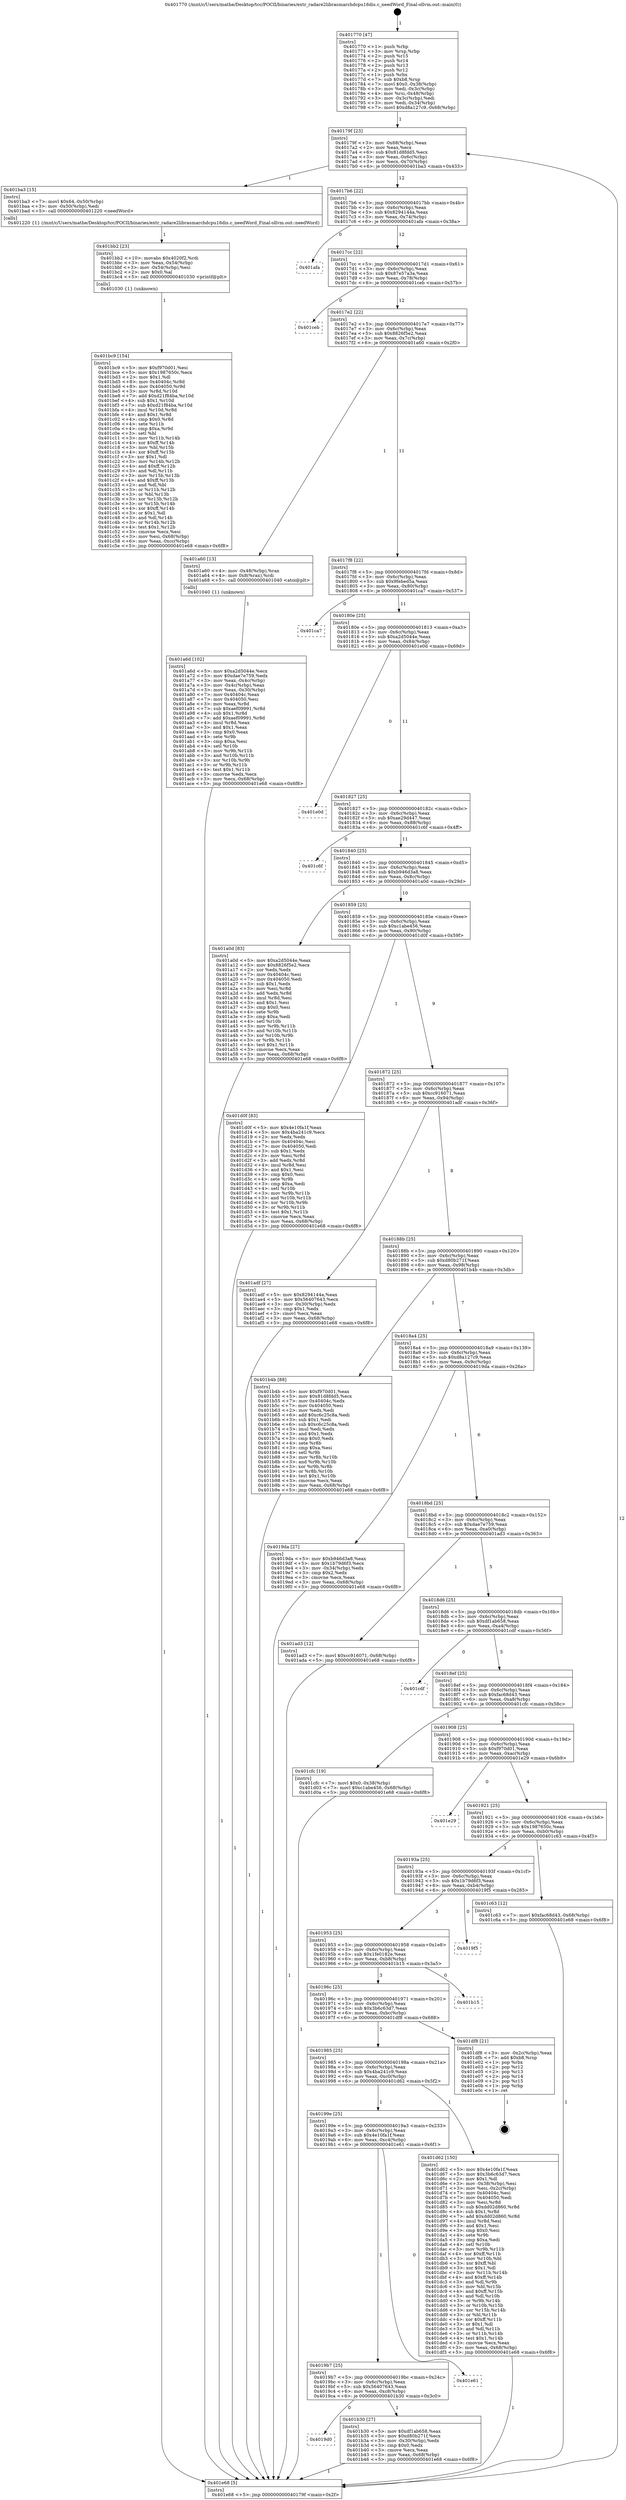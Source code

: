 digraph "0x401770" {
  label = "0x401770 (/mnt/c/Users/mathe/Desktop/tcc/POCII/binaries/extr_radare2librasmarchdcpu16dis.c_needWord_Final-ollvm.out::main(0))"
  labelloc = "t"
  node[shape=record]

  Entry [label="",width=0.3,height=0.3,shape=circle,fillcolor=black,style=filled]
  "0x40179f" [label="{
     0x40179f [23]\l
     | [instrs]\l
     &nbsp;&nbsp;0x40179f \<+3\>: mov -0x68(%rbp),%eax\l
     &nbsp;&nbsp;0x4017a2 \<+2\>: mov %eax,%ecx\l
     &nbsp;&nbsp;0x4017a4 \<+6\>: sub $0x81d8fdd5,%ecx\l
     &nbsp;&nbsp;0x4017aa \<+3\>: mov %eax,-0x6c(%rbp)\l
     &nbsp;&nbsp;0x4017ad \<+3\>: mov %ecx,-0x70(%rbp)\l
     &nbsp;&nbsp;0x4017b0 \<+6\>: je 0000000000401ba3 \<main+0x433\>\l
  }"]
  "0x401ba3" [label="{
     0x401ba3 [15]\l
     | [instrs]\l
     &nbsp;&nbsp;0x401ba3 \<+7\>: movl $0x64,-0x50(%rbp)\l
     &nbsp;&nbsp;0x401baa \<+3\>: mov -0x50(%rbp),%edi\l
     &nbsp;&nbsp;0x401bad \<+5\>: call 0000000000401220 \<needWord\>\l
     | [calls]\l
     &nbsp;&nbsp;0x401220 \{1\} (/mnt/c/Users/mathe/Desktop/tcc/POCII/binaries/extr_radare2librasmarchdcpu16dis.c_needWord_Final-ollvm.out::needWord)\l
  }"]
  "0x4017b6" [label="{
     0x4017b6 [22]\l
     | [instrs]\l
     &nbsp;&nbsp;0x4017b6 \<+5\>: jmp 00000000004017bb \<main+0x4b\>\l
     &nbsp;&nbsp;0x4017bb \<+3\>: mov -0x6c(%rbp),%eax\l
     &nbsp;&nbsp;0x4017be \<+5\>: sub $0x8294144a,%eax\l
     &nbsp;&nbsp;0x4017c3 \<+3\>: mov %eax,-0x74(%rbp)\l
     &nbsp;&nbsp;0x4017c6 \<+6\>: je 0000000000401afa \<main+0x38a\>\l
  }"]
  Exit [label="",width=0.3,height=0.3,shape=circle,fillcolor=black,style=filled,peripheries=2]
  "0x401afa" [label="{
     0x401afa\l
  }", style=dashed]
  "0x4017cc" [label="{
     0x4017cc [22]\l
     | [instrs]\l
     &nbsp;&nbsp;0x4017cc \<+5\>: jmp 00000000004017d1 \<main+0x61\>\l
     &nbsp;&nbsp;0x4017d1 \<+3\>: mov -0x6c(%rbp),%eax\l
     &nbsp;&nbsp;0x4017d4 \<+5\>: sub $0x87e57a3a,%eax\l
     &nbsp;&nbsp;0x4017d9 \<+3\>: mov %eax,-0x78(%rbp)\l
     &nbsp;&nbsp;0x4017dc \<+6\>: je 0000000000401ceb \<main+0x57b\>\l
  }"]
  "0x401bc9" [label="{
     0x401bc9 [154]\l
     | [instrs]\l
     &nbsp;&nbsp;0x401bc9 \<+5\>: mov $0xf970d01,%esi\l
     &nbsp;&nbsp;0x401bce \<+5\>: mov $0x1987650c,%ecx\l
     &nbsp;&nbsp;0x401bd3 \<+2\>: mov $0x1,%dl\l
     &nbsp;&nbsp;0x401bd5 \<+8\>: mov 0x40404c,%r8d\l
     &nbsp;&nbsp;0x401bdd \<+8\>: mov 0x404050,%r9d\l
     &nbsp;&nbsp;0x401be5 \<+3\>: mov %r8d,%r10d\l
     &nbsp;&nbsp;0x401be8 \<+7\>: add $0xd21f84ba,%r10d\l
     &nbsp;&nbsp;0x401bef \<+4\>: sub $0x1,%r10d\l
     &nbsp;&nbsp;0x401bf3 \<+7\>: sub $0xd21f84ba,%r10d\l
     &nbsp;&nbsp;0x401bfa \<+4\>: imul %r10d,%r8d\l
     &nbsp;&nbsp;0x401bfe \<+4\>: and $0x1,%r8d\l
     &nbsp;&nbsp;0x401c02 \<+4\>: cmp $0x0,%r8d\l
     &nbsp;&nbsp;0x401c06 \<+4\>: sete %r11b\l
     &nbsp;&nbsp;0x401c0a \<+4\>: cmp $0xa,%r9d\l
     &nbsp;&nbsp;0x401c0e \<+3\>: setl %bl\l
     &nbsp;&nbsp;0x401c11 \<+3\>: mov %r11b,%r14b\l
     &nbsp;&nbsp;0x401c14 \<+4\>: xor $0xff,%r14b\l
     &nbsp;&nbsp;0x401c18 \<+3\>: mov %bl,%r15b\l
     &nbsp;&nbsp;0x401c1b \<+4\>: xor $0xff,%r15b\l
     &nbsp;&nbsp;0x401c1f \<+3\>: xor $0x1,%dl\l
     &nbsp;&nbsp;0x401c22 \<+3\>: mov %r14b,%r12b\l
     &nbsp;&nbsp;0x401c25 \<+4\>: and $0xff,%r12b\l
     &nbsp;&nbsp;0x401c29 \<+3\>: and %dl,%r11b\l
     &nbsp;&nbsp;0x401c2c \<+3\>: mov %r15b,%r13b\l
     &nbsp;&nbsp;0x401c2f \<+4\>: and $0xff,%r13b\l
     &nbsp;&nbsp;0x401c33 \<+2\>: and %dl,%bl\l
     &nbsp;&nbsp;0x401c35 \<+3\>: or %r11b,%r12b\l
     &nbsp;&nbsp;0x401c38 \<+3\>: or %bl,%r13b\l
     &nbsp;&nbsp;0x401c3b \<+3\>: xor %r13b,%r12b\l
     &nbsp;&nbsp;0x401c3e \<+3\>: or %r15b,%r14b\l
     &nbsp;&nbsp;0x401c41 \<+4\>: xor $0xff,%r14b\l
     &nbsp;&nbsp;0x401c45 \<+3\>: or $0x1,%dl\l
     &nbsp;&nbsp;0x401c48 \<+3\>: and %dl,%r14b\l
     &nbsp;&nbsp;0x401c4b \<+3\>: or %r14b,%r12b\l
     &nbsp;&nbsp;0x401c4e \<+4\>: test $0x1,%r12b\l
     &nbsp;&nbsp;0x401c52 \<+3\>: cmovne %ecx,%esi\l
     &nbsp;&nbsp;0x401c55 \<+3\>: mov %esi,-0x68(%rbp)\l
     &nbsp;&nbsp;0x401c58 \<+6\>: mov %eax,-0xcc(%rbp)\l
     &nbsp;&nbsp;0x401c5e \<+5\>: jmp 0000000000401e68 \<main+0x6f8\>\l
  }"]
  "0x401ceb" [label="{
     0x401ceb\l
  }", style=dashed]
  "0x4017e2" [label="{
     0x4017e2 [22]\l
     | [instrs]\l
     &nbsp;&nbsp;0x4017e2 \<+5\>: jmp 00000000004017e7 \<main+0x77\>\l
     &nbsp;&nbsp;0x4017e7 \<+3\>: mov -0x6c(%rbp),%eax\l
     &nbsp;&nbsp;0x4017ea \<+5\>: sub $0x8826f5e2,%eax\l
     &nbsp;&nbsp;0x4017ef \<+3\>: mov %eax,-0x7c(%rbp)\l
     &nbsp;&nbsp;0x4017f2 \<+6\>: je 0000000000401a60 \<main+0x2f0\>\l
  }"]
  "0x401bb2" [label="{
     0x401bb2 [23]\l
     | [instrs]\l
     &nbsp;&nbsp;0x401bb2 \<+10\>: movabs $0x4020f2,%rdi\l
     &nbsp;&nbsp;0x401bbc \<+3\>: mov %eax,-0x54(%rbp)\l
     &nbsp;&nbsp;0x401bbf \<+3\>: mov -0x54(%rbp),%esi\l
     &nbsp;&nbsp;0x401bc2 \<+2\>: mov $0x0,%al\l
     &nbsp;&nbsp;0x401bc4 \<+5\>: call 0000000000401030 \<printf@plt\>\l
     | [calls]\l
     &nbsp;&nbsp;0x401030 \{1\} (unknown)\l
  }"]
  "0x401a60" [label="{
     0x401a60 [13]\l
     | [instrs]\l
     &nbsp;&nbsp;0x401a60 \<+4\>: mov -0x48(%rbp),%rax\l
     &nbsp;&nbsp;0x401a64 \<+4\>: mov 0x8(%rax),%rdi\l
     &nbsp;&nbsp;0x401a68 \<+5\>: call 0000000000401040 \<atoi@plt\>\l
     | [calls]\l
     &nbsp;&nbsp;0x401040 \{1\} (unknown)\l
  }"]
  "0x4017f8" [label="{
     0x4017f8 [22]\l
     | [instrs]\l
     &nbsp;&nbsp;0x4017f8 \<+5\>: jmp 00000000004017fd \<main+0x8d\>\l
     &nbsp;&nbsp;0x4017fd \<+3\>: mov -0x6c(%rbp),%eax\l
     &nbsp;&nbsp;0x401800 \<+5\>: sub $0x9febed5a,%eax\l
     &nbsp;&nbsp;0x401805 \<+3\>: mov %eax,-0x80(%rbp)\l
     &nbsp;&nbsp;0x401808 \<+6\>: je 0000000000401ca7 \<main+0x537\>\l
  }"]
  "0x4019d0" [label="{
     0x4019d0\l
  }", style=dashed]
  "0x401ca7" [label="{
     0x401ca7\l
  }", style=dashed]
  "0x40180e" [label="{
     0x40180e [25]\l
     | [instrs]\l
     &nbsp;&nbsp;0x40180e \<+5\>: jmp 0000000000401813 \<main+0xa3\>\l
     &nbsp;&nbsp;0x401813 \<+3\>: mov -0x6c(%rbp),%eax\l
     &nbsp;&nbsp;0x401816 \<+5\>: sub $0xa2d5044e,%eax\l
     &nbsp;&nbsp;0x40181b \<+6\>: mov %eax,-0x84(%rbp)\l
     &nbsp;&nbsp;0x401821 \<+6\>: je 0000000000401e0d \<main+0x69d\>\l
  }"]
  "0x401b30" [label="{
     0x401b30 [27]\l
     | [instrs]\l
     &nbsp;&nbsp;0x401b30 \<+5\>: mov $0xdf1ab658,%eax\l
     &nbsp;&nbsp;0x401b35 \<+5\>: mov $0xd80b271f,%ecx\l
     &nbsp;&nbsp;0x401b3a \<+3\>: mov -0x30(%rbp),%edx\l
     &nbsp;&nbsp;0x401b3d \<+3\>: cmp $0x0,%edx\l
     &nbsp;&nbsp;0x401b40 \<+3\>: cmove %ecx,%eax\l
     &nbsp;&nbsp;0x401b43 \<+3\>: mov %eax,-0x68(%rbp)\l
     &nbsp;&nbsp;0x401b46 \<+5\>: jmp 0000000000401e68 \<main+0x6f8\>\l
  }"]
  "0x401e0d" [label="{
     0x401e0d\l
  }", style=dashed]
  "0x401827" [label="{
     0x401827 [25]\l
     | [instrs]\l
     &nbsp;&nbsp;0x401827 \<+5\>: jmp 000000000040182c \<main+0xbc\>\l
     &nbsp;&nbsp;0x40182c \<+3\>: mov -0x6c(%rbp),%eax\l
     &nbsp;&nbsp;0x40182f \<+5\>: sub $0xae29d447,%eax\l
     &nbsp;&nbsp;0x401834 \<+6\>: mov %eax,-0x88(%rbp)\l
     &nbsp;&nbsp;0x40183a \<+6\>: je 0000000000401c6f \<main+0x4ff\>\l
  }"]
  "0x4019b7" [label="{
     0x4019b7 [25]\l
     | [instrs]\l
     &nbsp;&nbsp;0x4019b7 \<+5\>: jmp 00000000004019bc \<main+0x24c\>\l
     &nbsp;&nbsp;0x4019bc \<+3\>: mov -0x6c(%rbp),%eax\l
     &nbsp;&nbsp;0x4019bf \<+5\>: sub $0x56407643,%eax\l
     &nbsp;&nbsp;0x4019c4 \<+6\>: mov %eax,-0xc8(%rbp)\l
     &nbsp;&nbsp;0x4019ca \<+6\>: je 0000000000401b30 \<main+0x3c0\>\l
  }"]
  "0x401c6f" [label="{
     0x401c6f\l
  }", style=dashed]
  "0x401840" [label="{
     0x401840 [25]\l
     | [instrs]\l
     &nbsp;&nbsp;0x401840 \<+5\>: jmp 0000000000401845 \<main+0xd5\>\l
     &nbsp;&nbsp;0x401845 \<+3\>: mov -0x6c(%rbp),%eax\l
     &nbsp;&nbsp;0x401848 \<+5\>: sub $0xb946d3a8,%eax\l
     &nbsp;&nbsp;0x40184d \<+6\>: mov %eax,-0x8c(%rbp)\l
     &nbsp;&nbsp;0x401853 \<+6\>: je 0000000000401a0d \<main+0x29d\>\l
  }"]
  "0x401e61" [label="{
     0x401e61\l
  }", style=dashed]
  "0x401a0d" [label="{
     0x401a0d [83]\l
     | [instrs]\l
     &nbsp;&nbsp;0x401a0d \<+5\>: mov $0xa2d5044e,%eax\l
     &nbsp;&nbsp;0x401a12 \<+5\>: mov $0x8826f5e2,%ecx\l
     &nbsp;&nbsp;0x401a17 \<+2\>: xor %edx,%edx\l
     &nbsp;&nbsp;0x401a19 \<+7\>: mov 0x40404c,%esi\l
     &nbsp;&nbsp;0x401a20 \<+7\>: mov 0x404050,%edi\l
     &nbsp;&nbsp;0x401a27 \<+3\>: sub $0x1,%edx\l
     &nbsp;&nbsp;0x401a2a \<+3\>: mov %esi,%r8d\l
     &nbsp;&nbsp;0x401a2d \<+3\>: add %edx,%r8d\l
     &nbsp;&nbsp;0x401a30 \<+4\>: imul %r8d,%esi\l
     &nbsp;&nbsp;0x401a34 \<+3\>: and $0x1,%esi\l
     &nbsp;&nbsp;0x401a37 \<+3\>: cmp $0x0,%esi\l
     &nbsp;&nbsp;0x401a3a \<+4\>: sete %r9b\l
     &nbsp;&nbsp;0x401a3e \<+3\>: cmp $0xa,%edi\l
     &nbsp;&nbsp;0x401a41 \<+4\>: setl %r10b\l
     &nbsp;&nbsp;0x401a45 \<+3\>: mov %r9b,%r11b\l
     &nbsp;&nbsp;0x401a48 \<+3\>: and %r10b,%r11b\l
     &nbsp;&nbsp;0x401a4b \<+3\>: xor %r10b,%r9b\l
     &nbsp;&nbsp;0x401a4e \<+3\>: or %r9b,%r11b\l
     &nbsp;&nbsp;0x401a51 \<+4\>: test $0x1,%r11b\l
     &nbsp;&nbsp;0x401a55 \<+3\>: cmovne %ecx,%eax\l
     &nbsp;&nbsp;0x401a58 \<+3\>: mov %eax,-0x68(%rbp)\l
     &nbsp;&nbsp;0x401a5b \<+5\>: jmp 0000000000401e68 \<main+0x6f8\>\l
  }"]
  "0x401859" [label="{
     0x401859 [25]\l
     | [instrs]\l
     &nbsp;&nbsp;0x401859 \<+5\>: jmp 000000000040185e \<main+0xee\>\l
     &nbsp;&nbsp;0x40185e \<+3\>: mov -0x6c(%rbp),%eax\l
     &nbsp;&nbsp;0x401861 \<+5\>: sub $0xc1abe456,%eax\l
     &nbsp;&nbsp;0x401866 \<+6\>: mov %eax,-0x90(%rbp)\l
     &nbsp;&nbsp;0x40186c \<+6\>: je 0000000000401d0f \<main+0x59f\>\l
  }"]
  "0x40199e" [label="{
     0x40199e [25]\l
     | [instrs]\l
     &nbsp;&nbsp;0x40199e \<+5\>: jmp 00000000004019a3 \<main+0x233\>\l
     &nbsp;&nbsp;0x4019a3 \<+3\>: mov -0x6c(%rbp),%eax\l
     &nbsp;&nbsp;0x4019a6 \<+5\>: sub $0x4e10fa1f,%eax\l
     &nbsp;&nbsp;0x4019ab \<+6\>: mov %eax,-0xc4(%rbp)\l
     &nbsp;&nbsp;0x4019b1 \<+6\>: je 0000000000401e61 \<main+0x6f1\>\l
  }"]
  "0x401d0f" [label="{
     0x401d0f [83]\l
     | [instrs]\l
     &nbsp;&nbsp;0x401d0f \<+5\>: mov $0x4e10fa1f,%eax\l
     &nbsp;&nbsp;0x401d14 \<+5\>: mov $0x4ba241c9,%ecx\l
     &nbsp;&nbsp;0x401d19 \<+2\>: xor %edx,%edx\l
     &nbsp;&nbsp;0x401d1b \<+7\>: mov 0x40404c,%esi\l
     &nbsp;&nbsp;0x401d22 \<+7\>: mov 0x404050,%edi\l
     &nbsp;&nbsp;0x401d29 \<+3\>: sub $0x1,%edx\l
     &nbsp;&nbsp;0x401d2c \<+3\>: mov %esi,%r8d\l
     &nbsp;&nbsp;0x401d2f \<+3\>: add %edx,%r8d\l
     &nbsp;&nbsp;0x401d32 \<+4\>: imul %r8d,%esi\l
     &nbsp;&nbsp;0x401d36 \<+3\>: and $0x1,%esi\l
     &nbsp;&nbsp;0x401d39 \<+3\>: cmp $0x0,%esi\l
     &nbsp;&nbsp;0x401d3c \<+4\>: sete %r9b\l
     &nbsp;&nbsp;0x401d40 \<+3\>: cmp $0xa,%edi\l
     &nbsp;&nbsp;0x401d43 \<+4\>: setl %r10b\l
     &nbsp;&nbsp;0x401d47 \<+3\>: mov %r9b,%r11b\l
     &nbsp;&nbsp;0x401d4a \<+3\>: and %r10b,%r11b\l
     &nbsp;&nbsp;0x401d4d \<+3\>: xor %r10b,%r9b\l
     &nbsp;&nbsp;0x401d50 \<+3\>: or %r9b,%r11b\l
     &nbsp;&nbsp;0x401d53 \<+4\>: test $0x1,%r11b\l
     &nbsp;&nbsp;0x401d57 \<+3\>: cmovne %ecx,%eax\l
     &nbsp;&nbsp;0x401d5a \<+3\>: mov %eax,-0x68(%rbp)\l
     &nbsp;&nbsp;0x401d5d \<+5\>: jmp 0000000000401e68 \<main+0x6f8\>\l
  }"]
  "0x401872" [label="{
     0x401872 [25]\l
     | [instrs]\l
     &nbsp;&nbsp;0x401872 \<+5\>: jmp 0000000000401877 \<main+0x107\>\l
     &nbsp;&nbsp;0x401877 \<+3\>: mov -0x6c(%rbp),%eax\l
     &nbsp;&nbsp;0x40187a \<+5\>: sub $0xcc916071,%eax\l
     &nbsp;&nbsp;0x40187f \<+6\>: mov %eax,-0x94(%rbp)\l
     &nbsp;&nbsp;0x401885 \<+6\>: je 0000000000401adf \<main+0x36f\>\l
  }"]
  "0x401d62" [label="{
     0x401d62 [150]\l
     | [instrs]\l
     &nbsp;&nbsp;0x401d62 \<+5\>: mov $0x4e10fa1f,%eax\l
     &nbsp;&nbsp;0x401d67 \<+5\>: mov $0x3b6c63d7,%ecx\l
     &nbsp;&nbsp;0x401d6c \<+2\>: mov $0x1,%dl\l
     &nbsp;&nbsp;0x401d6e \<+3\>: mov -0x38(%rbp),%esi\l
     &nbsp;&nbsp;0x401d71 \<+3\>: mov %esi,-0x2c(%rbp)\l
     &nbsp;&nbsp;0x401d74 \<+7\>: mov 0x40404c,%esi\l
     &nbsp;&nbsp;0x401d7b \<+7\>: mov 0x404050,%edi\l
     &nbsp;&nbsp;0x401d82 \<+3\>: mov %esi,%r8d\l
     &nbsp;&nbsp;0x401d85 \<+7\>: sub $0xdd02d860,%r8d\l
     &nbsp;&nbsp;0x401d8c \<+4\>: sub $0x1,%r8d\l
     &nbsp;&nbsp;0x401d90 \<+7\>: add $0xdd02d860,%r8d\l
     &nbsp;&nbsp;0x401d97 \<+4\>: imul %r8d,%esi\l
     &nbsp;&nbsp;0x401d9b \<+3\>: and $0x1,%esi\l
     &nbsp;&nbsp;0x401d9e \<+3\>: cmp $0x0,%esi\l
     &nbsp;&nbsp;0x401da1 \<+4\>: sete %r9b\l
     &nbsp;&nbsp;0x401da5 \<+3\>: cmp $0xa,%edi\l
     &nbsp;&nbsp;0x401da8 \<+4\>: setl %r10b\l
     &nbsp;&nbsp;0x401dac \<+3\>: mov %r9b,%r11b\l
     &nbsp;&nbsp;0x401daf \<+4\>: xor $0xff,%r11b\l
     &nbsp;&nbsp;0x401db3 \<+3\>: mov %r10b,%bl\l
     &nbsp;&nbsp;0x401db6 \<+3\>: xor $0xff,%bl\l
     &nbsp;&nbsp;0x401db9 \<+3\>: xor $0x1,%dl\l
     &nbsp;&nbsp;0x401dbc \<+3\>: mov %r11b,%r14b\l
     &nbsp;&nbsp;0x401dbf \<+4\>: and $0xff,%r14b\l
     &nbsp;&nbsp;0x401dc3 \<+3\>: and %dl,%r9b\l
     &nbsp;&nbsp;0x401dc6 \<+3\>: mov %bl,%r15b\l
     &nbsp;&nbsp;0x401dc9 \<+4\>: and $0xff,%r15b\l
     &nbsp;&nbsp;0x401dcd \<+3\>: and %dl,%r10b\l
     &nbsp;&nbsp;0x401dd0 \<+3\>: or %r9b,%r14b\l
     &nbsp;&nbsp;0x401dd3 \<+3\>: or %r10b,%r15b\l
     &nbsp;&nbsp;0x401dd6 \<+3\>: xor %r15b,%r14b\l
     &nbsp;&nbsp;0x401dd9 \<+3\>: or %bl,%r11b\l
     &nbsp;&nbsp;0x401ddc \<+4\>: xor $0xff,%r11b\l
     &nbsp;&nbsp;0x401de0 \<+3\>: or $0x1,%dl\l
     &nbsp;&nbsp;0x401de3 \<+3\>: and %dl,%r11b\l
     &nbsp;&nbsp;0x401de6 \<+3\>: or %r11b,%r14b\l
     &nbsp;&nbsp;0x401de9 \<+4\>: test $0x1,%r14b\l
     &nbsp;&nbsp;0x401ded \<+3\>: cmovne %ecx,%eax\l
     &nbsp;&nbsp;0x401df0 \<+3\>: mov %eax,-0x68(%rbp)\l
     &nbsp;&nbsp;0x401df3 \<+5\>: jmp 0000000000401e68 \<main+0x6f8\>\l
  }"]
  "0x401adf" [label="{
     0x401adf [27]\l
     | [instrs]\l
     &nbsp;&nbsp;0x401adf \<+5\>: mov $0x8294144a,%eax\l
     &nbsp;&nbsp;0x401ae4 \<+5\>: mov $0x56407643,%ecx\l
     &nbsp;&nbsp;0x401ae9 \<+3\>: mov -0x30(%rbp),%edx\l
     &nbsp;&nbsp;0x401aec \<+3\>: cmp $0x1,%edx\l
     &nbsp;&nbsp;0x401aef \<+3\>: cmovl %ecx,%eax\l
     &nbsp;&nbsp;0x401af2 \<+3\>: mov %eax,-0x68(%rbp)\l
     &nbsp;&nbsp;0x401af5 \<+5\>: jmp 0000000000401e68 \<main+0x6f8\>\l
  }"]
  "0x40188b" [label="{
     0x40188b [25]\l
     | [instrs]\l
     &nbsp;&nbsp;0x40188b \<+5\>: jmp 0000000000401890 \<main+0x120\>\l
     &nbsp;&nbsp;0x401890 \<+3\>: mov -0x6c(%rbp),%eax\l
     &nbsp;&nbsp;0x401893 \<+5\>: sub $0xd80b271f,%eax\l
     &nbsp;&nbsp;0x401898 \<+6\>: mov %eax,-0x98(%rbp)\l
     &nbsp;&nbsp;0x40189e \<+6\>: je 0000000000401b4b \<main+0x3db\>\l
  }"]
  "0x401985" [label="{
     0x401985 [25]\l
     | [instrs]\l
     &nbsp;&nbsp;0x401985 \<+5\>: jmp 000000000040198a \<main+0x21a\>\l
     &nbsp;&nbsp;0x40198a \<+3\>: mov -0x6c(%rbp),%eax\l
     &nbsp;&nbsp;0x40198d \<+5\>: sub $0x4ba241c9,%eax\l
     &nbsp;&nbsp;0x401992 \<+6\>: mov %eax,-0xc0(%rbp)\l
     &nbsp;&nbsp;0x401998 \<+6\>: je 0000000000401d62 \<main+0x5f2\>\l
  }"]
  "0x401b4b" [label="{
     0x401b4b [88]\l
     | [instrs]\l
     &nbsp;&nbsp;0x401b4b \<+5\>: mov $0xf970d01,%eax\l
     &nbsp;&nbsp;0x401b50 \<+5\>: mov $0x81d8fdd5,%ecx\l
     &nbsp;&nbsp;0x401b55 \<+7\>: mov 0x40404c,%edx\l
     &nbsp;&nbsp;0x401b5c \<+7\>: mov 0x404050,%esi\l
     &nbsp;&nbsp;0x401b63 \<+2\>: mov %edx,%edi\l
     &nbsp;&nbsp;0x401b65 \<+6\>: add $0xc6c25c8a,%edi\l
     &nbsp;&nbsp;0x401b6b \<+3\>: sub $0x1,%edi\l
     &nbsp;&nbsp;0x401b6e \<+6\>: sub $0xc6c25c8a,%edi\l
     &nbsp;&nbsp;0x401b74 \<+3\>: imul %edi,%edx\l
     &nbsp;&nbsp;0x401b77 \<+3\>: and $0x1,%edx\l
     &nbsp;&nbsp;0x401b7a \<+3\>: cmp $0x0,%edx\l
     &nbsp;&nbsp;0x401b7d \<+4\>: sete %r8b\l
     &nbsp;&nbsp;0x401b81 \<+3\>: cmp $0xa,%esi\l
     &nbsp;&nbsp;0x401b84 \<+4\>: setl %r9b\l
     &nbsp;&nbsp;0x401b88 \<+3\>: mov %r8b,%r10b\l
     &nbsp;&nbsp;0x401b8b \<+3\>: and %r9b,%r10b\l
     &nbsp;&nbsp;0x401b8e \<+3\>: xor %r9b,%r8b\l
     &nbsp;&nbsp;0x401b91 \<+3\>: or %r8b,%r10b\l
     &nbsp;&nbsp;0x401b94 \<+4\>: test $0x1,%r10b\l
     &nbsp;&nbsp;0x401b98 \<+3\>: cmovne %ecx,%eax\l
     &nbsp;&nbsp;0x401b9b \<+3\>: mov %eax,-0x68(%rbp)\l
     &nbsp;&nbsp;0x401b9e \<+5\>: jmp 0000000000401e68 \<main+0x6f8\>\l
  }"]
  "0x4018a4" [label="{
     0x4018a4 [25]\l
     | [instrs]\l
     &nbsp;&nbsp;0x4018a4 \<+5\>: jmp 00000000004018a9 \<main+0x139\>\l
     &nbsp;&nbsp;0x4018a9 \<+3\>: mov -0x6c(%rbp),%eax\l
     &nbsp;&nbsp;0x4018ac \<+5\>: sub $0xd8a127c9,%eax\l
     &nbsp;&nbsp;0x4018b1 \<+6\>: mov %eax,-0x9c(%rbp)\l
     &nbsp;&nbsp;0x4018b7 \<+6\>: je 00000000004019da \<main+0x26a\>\l
  }"]
  "0x401df8" [label="{
     0x401df8 [21]\l
     | [instrs]\l
     &nbsp;&nbsp;0x401df8 \<+3\>: mov -0x2c(%rbp),%eax\l
     &nbsp;&nbsp;0x401dfb \<+7\>: add $0xb8,%rsp\l
     &nbsp;&nbsp;0x401e02 \<+1\>: pop %rbx\l
     &nbsp;&nbsp;0x401e03 \<+2\>: pop %r12\l
     &nbsp;&nbsp;0x401e05 \<+2\>: pop %r13\l
     &nbsp;&nbsp;0x401e07 \<+2\>: pop %r14\l
     &nbsp;&nbsp;0x401e09 \<+2\>: pop %r15\l
     &nbsp;&nbsp;0x401e0b \<+1\>: pop %rbp\l
     &nbsp;&nbsp;0x401e0c \<+1\>: ret\l
  }"]
  "0x4019da" [label="{
     0x4019da [27]\l
     | [instrs]\l
     &nbsp;&nbsp;0x4019da \<+5\>: mov $0xb946d3a8,%eax\l
     &nbsp;&nbsp;0x4019df \<+5\>: mov $0x1b79d6f3,%ecx\l
     &nbsp;&nbsp;0x4019e4 \<+3\>: mov -0x34(%rbp),%edx\l
     &nbsp;&nbsp;0x4019e7 \<+3\>: cmp $0x2,%edx\l
     &nbsp;&nbsp;0x4019ea \<+3\>: cmovne %ecx,%eax\l
     &nbsp;&nbsp;0x4019ed \<+3\>: mov %eax,-0x68(%rbp)\l
     &nbsp;&nbsp;0x4019f0 \<+5\>: jmp 0000000000401e68 \<main+0x6f8\>\l
  }"]
  "0x4018bd" [label="{
     0x4018bd [25]\l
     | [instrs]\l
     &nbsp;&nbsp;0x4018bd \<+5\>: jmp 00000000004018c2 \<main+0x152\>\l
     &nbsp;&nbsp;0x4018c2 \<+3\>: mov -0x6c(%rbp),%eax\l
     &nbsp;&nbsp;0x4018c5 \<+5\>: sub $0xdae7e759,%eax\l
     &nbsp;&nbsp;0x4018ca \<+6\>: mov %eax,-0xa0(%rbp)\l
     &nbsp;&nbsp;0x4018d0 \<+6\>: je 0000000000401ad3 \<main+0x363\>\l
  }"]
  "0x401e68" [label="{
     0x401e68 [5]\l
     | [instrs]\l
     &nbsp;&nbsp;0x401e68 \<+5\>: jmp 000000000040179f \<main+0x2f\>\l
  }"]
  "0x401770" [label="{
     0x401770 [47]\l
     | [instrs]\l
     &nbsp;&nbsp;0x401770 \<+1\>: push %rbp\l
     &nbsp;&nbsp;0x401771 \<+3\>: mov %rsp,%rbp\l
     &nbsp;&nbsp;0x401774 \<+2\>: push %r15\l
     &nbsp;&nbsp;0x401776 \<+2\>: push %r14\l
     &nbsp;&nbsp;0x401778 \<+2\>: push %r13\l
     &nbsp;&nbsp;0x40177a \<+2\>: push %r12\l
     &nbsp;&nbsp;0x40177c \<+1\>: push %rbx\l
     &nbsp;&nbsp;0x40177d \<+7\>: sub $0xb8,%rsp\l
     &nbsp;&nbsp;0x401784 \<+7\>: movl $0x0,-0x38(%rbp)\l
     &nbsp;&nbsp;0x40178b \<+3\>: mov %edi,-0x3c(%rbp)\l
     &nbsp;&nbsp;0x40178e \<+4\>: mov %rsi,-0x48(%rbp)\l
     &nbsp;&nbsp;0x401792 \<+3\>: mov -0x3c(%rbp),%edi\l
     &nbsp;&nbsp;0x401795 \<+3\>: mov %edi,-0x34(%rbp)\l
     &nbsp;&nbsp;0x401798 \<+7\>: movl $0xd8a127c9,-0x68(%rbp)\l
  }"]
  "0x401a6d" [label="{
     0x401a6d [102]\l
     | [instrs]\l
     &nbsp;&nbsp;0x401a6d \<+5\>: mov $0xa2d5044e,%ecx\l
     &nbsp;&nbsp;0x401a72 \<+5\>: mov $0xdae7e759,%edx\l
     &nbsp;&nbsp;0x401a77 \<+3\>: mov %eax,-0x4c(%rbp)\l
     &nbsp;&nbsp;0x401a7a \<+3\>: mov -0x4c(%rbp),%eax\l
     &nbsp;&nbsp;0x401a7d \<+3\>: mov %eax,-0x30(%rbp)\l
     &nbsp;&nbsp;0x401a80 \<+7\>: mov 0x40404c,%eax\l
     &nbsp;&nbsp;0x401a87 \<+7\>: mov 0x404050,%esi\l
     &nbsp;&nbsp;0x401a8e \<+3\>: mov %eax,%r8d\l
     &nbsp;&nbsp;0x401a91 \<+7\>: sub $0xaef09991,%r8d\l
     &nbsp;&nbsp;0x401a98 \<+4\>: sub $0x1,%r8d\l
     &nbsp;&nbsp;0x401a9c \<+7\>: add $0xaef09991,%r8d\l
     &nbsp;&nbsp;0x401aa3 \<+4\>: imul %r8d,%eax\l
     &nbsp;&nbsp;0x401aa7 \<+3\>: and $0x1,%eax\l
     &nbsp;&nbsp;0x401aaa \<+3\>: cmp $0x0,%eax\l
     &nbsp;&nbsp;0x401aad \<+4\>: sete %r9b\l
     &nbsp;&nbsp;0x401ab1 \<+3\>: cmp $0xa,%esi\l
     &nbsp;&nbsp;0x401ab4 \<+4\>: setl %r10b\l
     &nbsp;&nbsp;0x401ab8 \<+3\>: mov %r9b,%r11b\l
     &nbsp;&nbsp;0x401abb \<+3\>: and %r10b,%r11b\l
     &nbsp;&nbsp;0x401abe \<+3\>: xor %r10b,%r9b\l
     &nbsp;&nbsp;0x401ac1 \<+3\>: or %r9b,%r11b\l
     &nbsp;&nbsp;0x401ac4 \<+4\>: test $0x1,%r11b\l
     &nbsp;&nbsp;0x401ac8 \<+3\>: cmovne %edx,%ecx\l
     &nbsp;&nbsp;0x401acb \<+3\>: mov %ecx,-0x68(%rbp)\l
     &nbsp;&nbsp;0x401ace \<+5\>: jmp 0000000000401e68 \<main+0x6f8\>\l
  }"]
  "0x40196c" [label="{
     0x40196c [25]\l
     | [instrs]\l
     &nbsp;&nbsp;0x40196c \<+5\>: jmp 0000000000401971 \<main+0x201\>\l
     &nbsp;&nbsp;0x401971 \<+3\>: mov -0x6c(%rbp),%eax\l
     &nbsp;&nbsp;0x401974 \<+5\>: sub $0x3b6c63d7,%eax\l
     &nbsp;&nbsp;0x401979 \<+6\>: mov %eax,-0xbc(%rbp)\l
     &nbsp;&nbsp;0x40197f \<+6\>: je 0000000000401df8 \<main+0x688\>\l
  }"]
  "0x401ad3" [label="{
     0x401ad3 [12]\l
     | [instrs]\l
     &nbsp;&nbsp;0x401ad3 \<+7\>: movl $0xcc916071,-0x68(%rbp)\l
     &nbsp;&nbsp;0x401ada \<+5\>: jmp 0000000000401e68 \<main+0x6f8\>\l
  }"]
  "0x4018d6" [label="{
     0x4018d6 [25]\l
     | [instrs]\l
     &nbsp;&nbsp;0x4018d6 \<+5\>: jmp 00000000004018db \<main+0x16b\>\l
     &nbsp;&nbsp;0x4018db \<+3\>: mov -0x6c(%rbp),%eax\l
     &nbsp;&nbsp;0x4018de \<+5\>: sub $0xdf1ab658,%eax\l
     &nbsp;&nbsp;0x4018e3 \<+6\>: mov %eax,-0xa4(%rbp)\l
     &nbsp;&nbsp;0x4018e9 \<+6\>: je 0000000000401cdf \<main+0x56f\>\l
  }"]
  "0x401b15" [label="{
     0x401b15\l
  }", style=dashed]
  "0x401cdf" [label="{
     0x401cdf\l
  }", style=dashed]
  "0x4018ef" [label="{
     0x4018ef [25]\l
     | [instrs]\l
     &nbsp;&nbsp;0x4018ef \<+5\>: jmp 00000000004018f4 \<main+0x184\>\l
     &nbsp;&nbsp;0x4018f4 \<+3\>: mov -0x6c(%rbp),%eax\l
     &nbsp;&nbsp;0x4018f7 \<+5\>: sub $0xfac68d43,%eax\l
     &nbsp;&nbsp;0x4018fc \<+6\>: mov %eax,-0xa8(%rbp)\l
     &nbsp;&nbsp;0x401902 \<+6\>: je 0000000000401cfc \<main+0x58c\>\l
  }"]
  "0x401953" [label="{
     0x401953 [25]\l
     | [instrs]\l
     &nbsp;&nbsp;0x401953 \<+5\>: jmp 0000000000401958 \<main+0x1e8\>\l
     &nbsp;&nbsp;0x401958 \<+3\>: mov -0x6c(%rbp),%eax\l
     &nbsp;&nbsp;0x40195b \<+5\>: sub $0x1fe0182e,%eax\l
     &nbsp;&nbsp;0x401960 \<+6\>: mov %eax,-0xb8(%rbp)\l
     &nbsp;&nbsp;0x401966 \<+6\>: je 0000000000401b15 \<main+0x3a5\>\l
  }"]
  "0x401cfc" [label="{
     0x401cfc [19]\l
     | [instrs]\l
     &nbsp;&nbsp;0x401cfc \<+7\>: movl $0x0,-0x38(%rbp)\l
     &nbsp;&nbsp;0x401d03 \<+7\>: movl $0xc1abe456,-0x68(%rbp)\l
     &nbsp;&nbsp;0x401d0a \<+5\>: jmp 0000000000401e68 \<main+0x6f8\>\l
  }"]
  "0x401908" [label="{
     0x401908 [25]\l
     | [instrs]\l
     &nbsp;&nbsp;0x401908 \<+5\>: jmp 000000000040190d \<main+0x19d\>\l
     &nbsp;&nbsp;0x40190d \<+3\>: mov -0x6c(%rbp),%eax\l
     &nbsp;&nbsp;0x401910 \<+5\>: sub $0xf970d01,%eax\l
     &nbsp;&nbsp;0x401915 \<+6\>: mov %eax,-0xac(%rbp)\l
     &nbsp;&nbsp;0x40191b \<+6\>: je 0000000000401e29 \<main+0x6b9\>\l
  }"]
  "0x4019f5" [label="{
     0x4019f5\l
  }", style=dashed]
  "0x401e29" [label="{
     0x401e29\l
  }", style=dashed]
  "0x401921" [label="{
     0x401921 [25]\l
     | [instrs]\l
     &nbsp;&nbsp;0x401921 \<+5\>: jmp 0000000000401926 \<main+0x1b6\>\l
     &nbsp;&nbsp;0x401926 \<+3\>: mov -0x6c(%rbp),%eax\l
     &nbsp;&nbsp;0x401929 \<+5\>: sub $0x1987650c,%eax\l
     &nbsp;&nbsp;0x40192e \<+6\>: mov %eax,-0xb0(%rbp)\l
     &nbsp;&nbsp;0x401934 \<+6\>: je 0000000000401c63 \<main+0x4f3\>\l
  }"]
  "0x40193a" [label="{
     0x40193a [25]\l
     | [instrs]\l
     &nbsp;&nbsp;0x40193a \<+5\>: jmp 000000000040193f \<main+0x1cf\>\l
     &nbsp;&nbsp;0x40193f \<+3\>: mov -0x6c(%rbp),%eax\l
     &nbsp;&nbsp;0x401942 \<+5\>: sub $0x1b79d6f3,%eax\l
     &nbsp;&nbsp;0x401947 \<+6\>: mov %eax,-0xb4(%rbp)\l
     &nbsp;&nbsp;0x40194d \<+6\>: je 00000000004019f5 \<main+0x285\>\l
  }"]
  "0x401c63" [label="{
     0x401c63 [12]\l
     | [instrs]\l
     &nbsp;&nbsp;0x401c63 \<+7\>: movl $0xfac68d43,-0x68(%rbp)\l
     &nbsp;&nbsp;0x401c6a \<+5\>: jmp 0000000000401e68 \<main+0x6f8\>\l
  }"]
  Entry -> "0x401770" [label=" 1"]
  "0x40179f" -> "0x401ba3" [label=" 1"]
  "0x40179f" -> "0x4017b6" [label=" 12"]
  "0x401df8" -> Exit [label=" 1"]
  "0x4017b6" -> "0x401afa" [label=" 0"]
  "0x4017b6" -> "0x4017cc" [label=" 12"]
  "0x401d62" -> "0x401e68" [label=" 1"]
  "0x4017cc" -> "0x401ceb" [label=" 0"]
  "0x4017cc" -> "0x4017e2" [label=" 12"]
  "0x401d0f" -> "0x401e68" [label=" 1"]
  "0x4017e2" -> "0x401a60" [label=" 1"]
  "0x4017e2" -> "0x4017f8" [label=" 11"]
  "0x401cfc" -> "0x401e68" [label=" 1"]
  "0x4017f8" -> "0x401ca7" [label=" 0"]
  "0x4017f8" -> "0x40180e" [label=" 11"]
  "0x401c63" -> "0x401e68" [label=" 1"]
  "0x40180e" -> "0x401e0d" [label=" 0"]
  "0x40180e" -> "0x401827" [label=" 11"]
  "0x401bc9" -> "0x401e68" [label=" 1"]
  "0x401827" -> "0x401c6f" [label=" 0"]
  "0x401827" -> "0x401840" [label=" 11"]
  "0x401ba3" -> "0x401bb2" [label=" 1"]
  "0x401840" -> "0x401a0d" [label=" 1"]
  "0x401840" -> "0x401859" [label=" 10"]
  "0x401b4b" -> "0x401e68" [label=" 1"]
  "0x401859" -> "0x401d0f" [label=" 1"]
  "0x401859" -> "0x401872" [label=" 9"]
  "0x4019b7" -> "0x4019d0" [label=" 0"]
  "0x401872" -> "0x401adf" [label=" 1"]
  "0x401872" -> "0x40188b" [label=" 8"]
  "0x4019b7" -> "0x401b30" [label=" 1"]
  "0x40188b" -> "0x401b4b" [label=" 1"]
  "0x40188b" -> "0x4018a4" [label=" 7"]
  "0x40199e" -> "0x4019b7" [label=" 1"]
  "0x4018a4" -> "0x4019da" [label=" 1"]
  "0x4018a4" -> "0x4018bd" [label=" 6"]
  "0x4019da" -> "0x401e68" [label=" 1"]
  "0x401770" -> "0x40179f" [label=" 1"]
  "0x401e68" -> "0x40179f" [label=" 12"]
  "0x401a0d" -> "0x401e68" [label=" 1"]
  "0x401a60" -> "0x401a6d" [label=" 1"]
  "0x401a6d" -> "0x401e68" [label=" 1"]
  "0x40199e" -> "0x401e61" [label=" 0"]
  "0x4018bd" -> "0x401ad3" [label=" 1"]
  "0x4018bd" -> "0x4018d6" [label=" 5"]
  "0x401ad3" -> "0x401e68" [label=" 1"]
  "0x401adf" -> "0x401e68" [label=" 1"]
  "0x401985" -> "0x40199e" [label=" 1"]
  "0x4018d6" -> "0x401cdf" [label=" 0"]
  "0x4018d6" -> "0x4018ef" [label=" 5"]
  "0x401985" -> "0x401d62" [label=" 1"]
  "0x4018ef" -> "0x401cfc" [label=" 1"]
  "0x4018ef" -> "0x401908" [label=" 4"]
  "0x40196c" -> "0x401985" [label=" 2"]
  "0x401908" -> "0x401e29" [label=" 0"]
  "0x401908" -> "0x401921" [label=" 4"]
  "0x40196c" -> "0x401df8" [label=" 1"]
  "0x401921" -> "0x401c63" [label=" 1"]
  "0x401921" -> "0x40193a" [label=" 3"]
  "0x401b30" -> "0x401e68" [label=" 1"]
  "0x40193a" -> "0x4019f5" [label=" 0"]
  "0x40193a" -> "0x401953" [label=" 3"]
  "0x401bb2" -> "0x401bc9" [label=" 1"]
  "0x401953" -> "0x401b15" [label=" 0"]
  "0x401953" -> "0x40196c" [label=" 3"]
}
